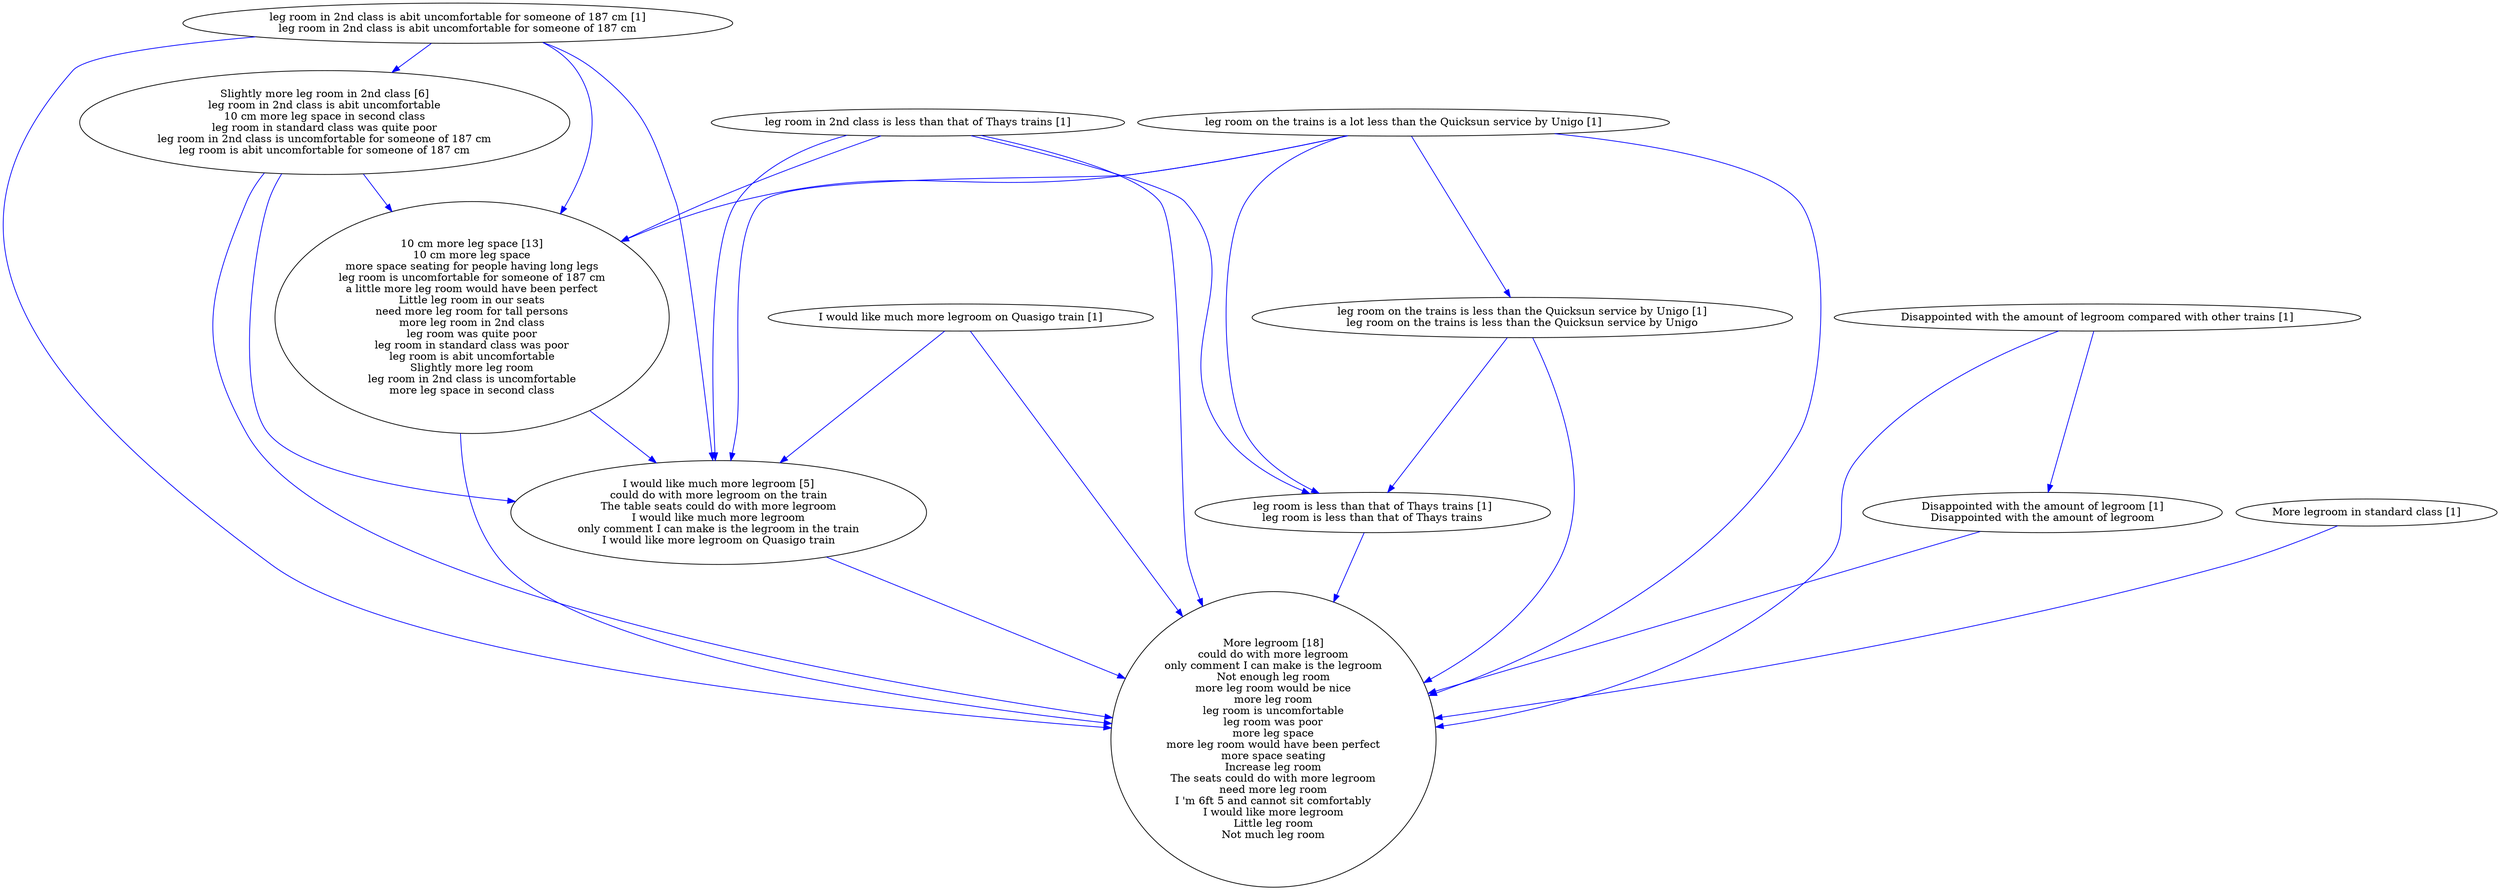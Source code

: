 digraph collapsedGraph {
"More legroom [18]\ncould do with more legroom\nonly comment I can make is the legroom\nNot enough leg room\nmore leg room would be nice\nmore leg room\nleg room is uncomfortable\nleg room was poor\nmore leg space\nmore leg room would have been perfect\nmore space seating\nIncrease leg room\nThe seats could do with more legroom\nneed more leg room\nI 'm 6ft 5 and cannot sit comfortably\nI would like more legroom\nLittle leg room\nNot much leg room""I would like much more legroom [5]\ncould do with more legroom on the train\nThe table seats could do with more legroom\nI would like much more legroom\nonly comment I can make is the legroom in the train\nI would like more legroom on Quasigo train""10 cm more leg space [13]\n10 cm more leg space\nmore space seating for people having long legs\nleg room is uncomfortable for someone of 187 cm\na little more leg room would have been perfect\nLittle leg room in our seats\nneed more leg room for tall persons\nmore leg room in 2nd class\nleg room was quite poor\nleg room in standard class was poor\nleg room is abit uncomfortable\nSlightly more leg room\nleg room in 2nd class is uncomfortable\nmore leg space in second class""Slightly more leg room in 2nd class [6]\nleg room in 2nd class is abit uncomfortable\n10 cm more leg space in second class\nleg room in standard class was quite poor\nleg room in 2nd class is uncomfortable for someone of 187 cm\nleg room is abit uncomfortable for someone of 187 cm""Disappointed with the amount of legroom compared with other trains [1]""Disappointed with the amount of legroom [1]\nDisappointed with the amount of legroom""I would like much more legroom on Quasigo train [1]""More legroom in standard class [1]""leg room in 2nd class is abit uncomfortable for someone of 187 cm [1]\nleg room in 2nd class is abit uncomfortable for someone of 187 cm""leg room in 2nd class is less than that of Thays trains [1]""leg room is less than that of Thays trains [1]\nleg room is less than that of Thays trains""leg room on the trains is a lot less than the Quicksun service by Unigo [1]""leg room on the trains is less than the Quicksun service by Unigo [1]\nleg room on the trains is less than the Quicksun service by Unigo""Disappointed with the amount of legroom compared with other trains [1]" -> "Disappointed with the amount of legroom [1]\nDisappointed with the amount of legroom" [color=blue]
"I would like much more legroom on Quasigo train [1]" -> "I would like much more legroom [5]\ncould do with more legroom on the train\nThe table seats could do with more legroom\nI would like much more legroom\nonly comment I can make is the legroom in the train\nI would like more legroom on Quasigo train" [color=blue]
"Slightly more leg room in 2nd class [6]\nleg room in 2nd class is abit uncomfortable\n10 cm more leg space in second class\nleg room in standard class was quite poor\nleg room in 2nd class is uncomfortable for someone of 187 cm\nleg room is abit uncomfortable for someone of 187 cm" -> "10 cm more leg space [13]\n10 cm more leg space\nmore space seating for people having long legs\nleg room is uncomfortable for someone of 187 cm\na little more leg room would have been perfect\nLittle leg room in our seats\nneed more leg room for tall persons\nmore leg room in 2nd class\nleg room was quite poor\nleg room in standard class was poor\nleg room is abit uncomfortable\nSlightly more leg room\nleg room in 2nd class is uncomfortable\nmore leg space in second class" [color=blue]
"leg room in 2nd class is less than that of Thays trains [1]" -> "leg room is less than that of Thays trains [1]\nleg room is less than that of Thays trains" [color=blue]
"leg room in 2nd class is abit uncomfortable for someone of 187 cm [1]\nleg room in 2nd class is abit uncomfortable for someone of 187 cm" -> "10 cm more leg space [13]\n10 cm more leg space\nmore space seating for people having long legs\nleg room is uncomfortable for someone of 187 cm\na little more leg room would have been perfect\nLittle leg room in our seats\nneed more leg room for tall persons\nmore leg room in 2nd class\nleg room was quite poor\nleg room in standard class was poor\nleg room is abit uncomfortable\nSlightly more leg room\nleg room in 2nd class is uncomfortable\nmore leg space in second class" [color=blue]
"leg room in 2nd class is abit uncomfortable for someone of 187 cm [1]\nleg room in 2nd class is abit uncomfortable for someone of 187 cm" -> "Slightly more leg room in 2nd class [6]\nleg room in 2nd class is abit uncomfortable\n10 cm more leg space in second class\nleg room in standard class was quite poor\nleg room in 2nd class is uncomfortable for someone of 187 cm\nleg room is abit uncomfortable for someone of 187 cm" [color=blue]
"leg room on the trains is a lot less than the Quicksun service by Unigo [1]" -> "leg room on the trains is less than the Quicksun service by Unigo [1]\nleg room on the trains is less than the Quicksun service by Unigo" [color=blue]
"leg room on the trains is less than the Quicksun service by Unigo [1]\nleg room on the trains is less than the Quicksun service by Unigo" -> "leg room is less than that of Thays trains [1]\nleg room is less than that of Thays trains" [color=blue]
"leg room on the trains is a lot less than the Quicksun service by Unigo [1]" -> "leg room is less than that of Thays trains [1]\nleg room is less than that of Thays trains" [color=blue]
"leg room on the trains is a lot less than the Quicksun service by Unigo [1]" -> "10 cm more leg space [13]\n10 cm more leg space\nmore space seating for people having long legs\nleg room is uncomfortable for someone of 187 cm\na little more leg room would have been perfect\nLittle leg room in our seats\nneed more leg room for tall persons\nmore leg room in 2nd class\nleg room was quite poor\nleg room in standard class was poor\nleg room is abit uncomfortable\nSlightly more leg room\nleg room in 2nd class is uncomfortable\nmore leg space in second class" [color=blue]
"leg room in 2nd class is less than that of Thays trains [1]" -> "10 cm more leg space [13]\n10 cm more leg space\nmore space seating for people having long legs\nleg room is uncomfortable for someone of 187 cm\na little more leg room would have been perfect\nLittle leg room in our seats\nneed more leg room for tall persons\nmore leg room in 2nd class\nleg room was quite poor\nleg room in standard class was poor\nleg room is abit uncomfortable\nSlightly more leg room\nleg room in 2nd class is uncomfortable\nmore leg space in second class" [color=blue]
"10 cm more leg space [13]\n10 cm more leg space\nmore space seating for people having long legs\nleg room is uncomfortable for someone of 187 cm\na little more leg room would have been perfect\nLittle leg room in our seats\nneed more leg room for tall persons\nmore leg room in 2nd class\nleg room was quite poor\nleg room in standard class was poor\nleg room is abit uncomfortable\nSlightly more leg room\nleg room in 2nd class is uncomfortable\nmore leg space in second class" -> "More legroom [18]\ncould do with more legroom\nonly comment I can make is the legroom\nNot enough leg room\nmore leg room would be nice\nmore leg room\nleg room is uncomfortable\nleg room was poor\nmore leg space\nmore leg room would have been perfect\nmore space seating\nIncrease leg room\nThe seats could do with more legroom\nneed more leg room\nI 'm 6ft 5 and cannot sit comfortably\nI would like more legroom\nLittle leg room\nNot much leg room" [color=blue]
"Disappointed with the amount of legroom compared with other trains [1]" -> "More legroom [18]\ncould do with more legroom\nonly comment I can make is the legroom\nNot enough leg room\nmore leg room would be nice\nmore leg room\nleg room is uncomfortable\nleg room was poor\nmore leg space\nmore leg room would have been perfect\nmore space seating\nIncrease leg room\nThe seats could do with more legroom\nneed more leg room\nI 'm 6ft 5 and cannot sit comfortably\nI would like more legroom\nLittle leg room\nNot much leg room" [color=blue]
"Disappointed with the amount of legroom [1]\nDisappointed with the amount of legroom" -> "More legroom [18]\ncould do with more legroom\nonly comment I can make is the legroom\nNot enough leg room\nmore leg room would be nice\nmore leg room\nleg room is uncomfortable\nleg room was poor\nmore leg space\nmore leg room would have been perfect\nmore space seating\nIncrease leg room\nThe seats could do with more legroom\nneed more leg room\nI 'm 6ft 5 and cannot sit comfortably\nI would like more legroom\nLittle leg room\nNot much leg room" [color=blue]
"I would like much more legroom on Quasigo train [1]" -> "More legroom [18]\ncould do with more legroom\nonly comment I can make is the legroom\nNot enough leg room\nmore leg room would be nice\nmore leg room\nleg room is uncomfortable\nleg room was poor\nmore leg space\nmore leg room would have been perfect\nmore space seating\nIncrease leg room\nThe seats could do with more legroom\nneed more leg room\nI 'm 6ft 5 and cannot sit comfortably\nI would like more legroom\nLittle leg room\nNot much leg room" [color=blue]
"I would like much more legroom [5]\ncould do with more legroom on the train\nThe table seats could do with more legroom\nI would like much more legroom\nonly comment I can make is the legroom in the train\nI would like more legroom on Quasigo train" -> "More legroom [18]\ncould do with more legroom\nonly comment I can make is the legroom\nNot enough leg room\nmore leg room would be nice\nmore leg room\nleg room is uncomfortable\nleg room was poor\nmore leg space\nmore leg room would have been perfect\nmore space seating\nIncrease leg room\nThe seats could do with more legroom\nneed more leg room\nI 'm 6ft 5 and cannot sit comfortably\nI would like more legroom\nLittle leg room\nNot much leg room" [color=blue]
"10 cm more leg space [13]\n10 cm more leg space\nmore space seating for people having long legs\nleg room is uncomfortable for someone of 187 cm\na little more leg room would have been perfect\nLittle leg room in our seats\nneed more leg room for tall persons\nmore leg room in 2nd class\nleg room was quite poor\nleg room in standard class was poor\nleg room is abit uncomfortable\nSlightly more leg room\nleg room in 2nd class is uncomfortable\nmore leg space in second class" -> "I would like much more legroom [5]\ncould do with more legroom on the train\nThe table seats could do with more legroom\nI would like much more legroom\nonly comment I can make is the legroom in the train\nI would like more legroom on Quasigo train" [color=blue]
"More legroom in standard class [1]" -> "More legroom [18]\ncould do with more legroom\nonly comment I can make is the legroom\nNot enough leg room\nmore leg room would be nice\nmore leg room\nleg room is uncomfortable\nleg room was poor\nmore leg space\nmore leg room would have been perfect\nmore space seating\nIncrease leg room\nThe seats could do with more legroom\nneed more leg room\nI 'm 6ft 5 and cannot sit comfortably\nI would like more legroom\nLittle leg room\nNot much leg room" [color=blue]
"Slightly more leg room in 2nd class [6]\nleg room in 2nd class is abit uncomfortable\n10 cm more leg space in second class\nleg room in standard class was quite poor\nleg room in 2nd class is uncomfortable for someone of 187 cm\nleg room is abit uncomfortable for someone of 187 cm" -> "More legroom [18]\ncould do with more legroom\nonly comment I can make is the legroom\nNot enough leg room\nmore leg room would be nice\nmore leg room\nleg room is uncomfortable\nleg room was poor\nmore leg space\nmore leg room would have been perfect\nmore space seating\nIncrease leg room\nThe seats could do with more legroom\nneed more leg room\nI 'm 6ft 5 and cannot sit comfortably\nI would like more legroom\nLittle leg room\nNot much leg room" [color=blue]
"Slightly more leg room in 2nd class [6]\nleg room in 2nd class is abit uncomfortable\n10 cm more leg space in second class\nleg room in standard class was quite poor\nleg room in 2nd class is uncomfortable for someone of 187 cm\nleg room is abit uncomfortable for someone of 187 cm" -> "I would like much more legroom [5]\ncould do with more legroom on the train\nThe table seats could do with more legroom\nI would like much more legroom\nonly comment I can make is the legroom in the train\nI would like more legroom on Quasigo train" [color=blue]
"leg room in 2nd class is abit uncomfortable for someone of 187 cm [1]\nleg room in 2nd class is abit uncomfortable for someone of 187 cm" -> "More legroom [18]\ncould do with more legroom\nonly comment I can make is the legroom\nNot enough leg room\nmore leg room would be nice\nmore leg room\nleg room is uncomfortable\nleg room was poor\nmore leg space\nmore leg room would have been perfect\nmore space seating\nIncrease leg room\nThe seats could do with more legroom\nneed more leg room\nI 'm 6ft 5 and cannot sit comfortably\nI would like more legroom\nLittle leg room\nNot much leg room" [color=blue]
"leg room in 2nd class is abit uncomfortable for someone of 187 cm [1]\nleg room in 2nd class is abit uncomfortable for someone of 187 cm" -> "I would like much more legroom [5]\ncould do with more legroom on the train\nThe table seats could do with more legroom\nI would like much more legroom\nonly comment I can make is the legroom in the train\nI would like more legroom on Quasigo train" [color=blue]
"leg room in 2nd class is less than that of Thays trains [1]" -> "More legroom [18]\ncould do with more legroom\nonly comment I can make is the legroom\nNot enough leg room\nmore leg room would be nice\nmore leg room\nleg room is uncomfortable\nleg room was poor\nmore leg space\nmore leg room would have been perfect\nmore space seating\nIncrease leg room\nThe seats could do with more legroom\nneed more leg room\nI 'm 6ft 5 and cannot sit comfortably\nI would like more legroom\nLittle leg room\nNot much leg room" [color=blue]
"leg room in 2nd class is less than that of Thays trains [1]" -> "I would like much more legroom [5]\ncould do with more legroom on the train\nThe table seats could do with more legroom\nI would like much more legroom\nonly comment I can make is the legroom in the train\nI would like more legroom on Quasigo train" [color=blue]
"leg room is less than that of Thays trains [1]\nleg room is less than that of Thays trains" -> "More legroom [18]\ncould do with more legroom\nonly comment I can make is the legroom\nNot enough leg room\nmore leg room would be nice\nmore leg room\nleg room is uncomfortable\nleg room was poor\nmore leg space\nmore leg room would have been perfect\nmore space seating\nIncrease leg room\nThe seats could do with more legroom\nneed more leg room\nI 'm 6ft 5 and cannot sit comfortably\nI would like more legroom\nLittle leg room\nNot much leg room" [color=blue]
"leg room on the trains is a lot less than the Quicksun service by Unigo [1]" -> "More legroom [18]\ncould do with more legroom\nonly comment I can make is the legroom\nNot enough leg room\nmore leg room would be nice\nmore leg room\nleg room is uncomfortable\nleg room was poor\nmore leg space\nmore leg room would have been perfect\nmore space seating\nIncrease leg room\nThe seats could do with more legroom\nneed more leg room\nI 'm 6ft 5 and cannot sit comfortably\nI would like more legroom\nLittle leg room\nNot much leg room" [color=blue]
"leg room on the trains is a lot less than the Quicksun service by Unigo [1]" -> "I would like much more legroom [5]\ncould do with more legroom on the train\nThe table seats could do with more legroom\nI would like much more legroom\nonly comment I can make is the legroom in the train\nI would like more legroom on Quasigo train" [color=blue]
"leg room on the trains is less than the Quicksun service by Unigo [1]\nleg room on the trains is less than the Quicksun service by Unigo" -> "More legroom [18]\ncould do with more legroom\nonly comment I can make is the legroom\nNot enough leg room\nmore leg room would be nice\nmore leg room\nleg room is uncomfortable\nleg room was poor\nmore leg space\nmore leg room would have been perfect\nmore space seating\nIncrease leg room\nThe seats could do with more legroom\nneed more leg room\nI 'm 6ft 5 and cannot sit comfortably\nI would like more legroom\nLittle leg room\nNot much leg room" [color=blue]
}